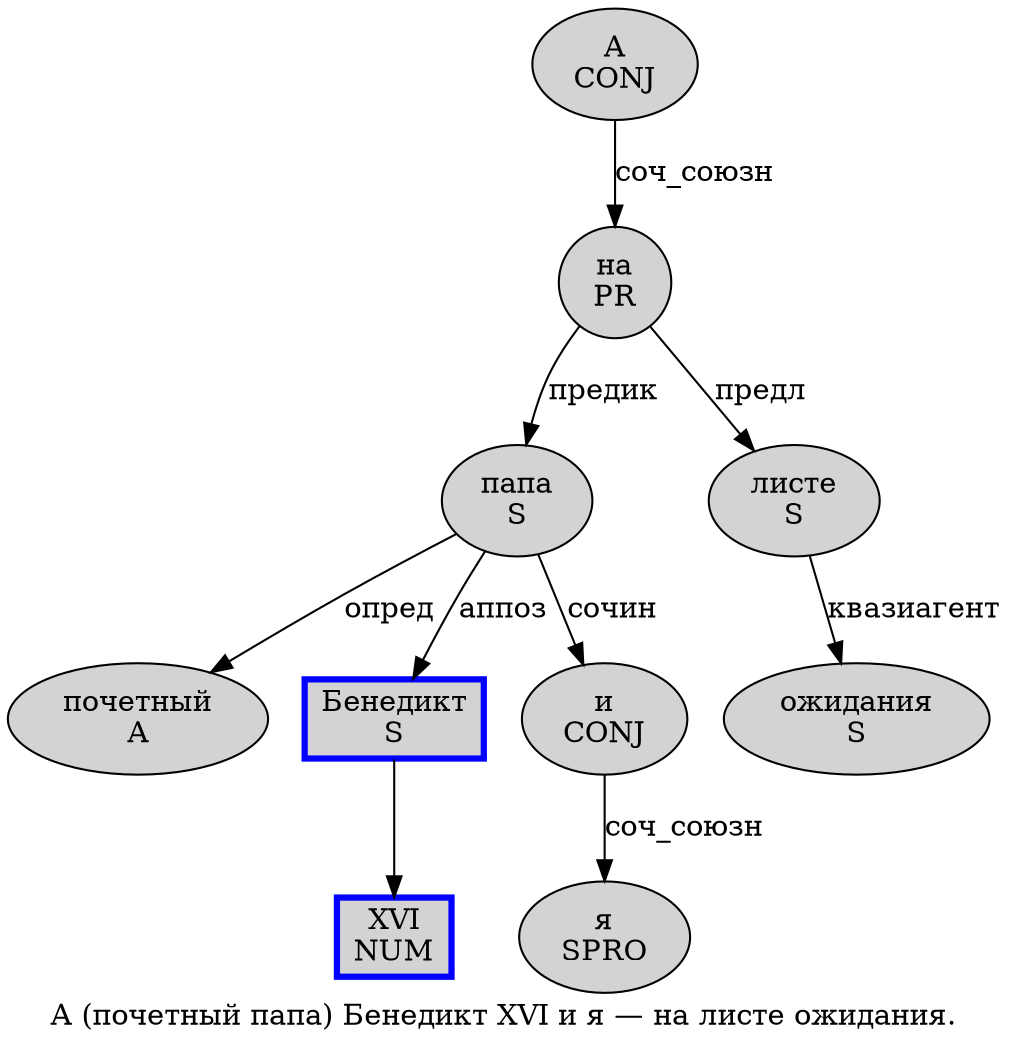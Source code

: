digraph SENTENCE_1558 {
	graph [label="А (почетный папа) Бенедикт XVI и я — на листе ожидания."]
	node [style=filled]
		0 [label="А
CONJ" color="" fillcolor=lightgray penwidth=1 shape=ellipse]
		2 [label="почетный
A" color="" fillcolor=lightgray penwidth=1 shape=ellipse]
		3 [label="папа
S" color="" fillcolor=lightgray penwidth=1 shape=ellipse]
		5 [label="Бенедикт
S" color=blue fillcolor=lightgray penwidth=3 shape=box]
		6 [label="XVI
NUM" color=blue fillcolor=lightgray penwidth=3 shape=box]
		7 [label="и
CONJ" color="" fillcolor=lightgray penwidth=1 shape=ellipse]
		8 [label="я
SPRO" color="" fillcolor=lightgray penwidth=1 shape=ellipse]
		10 [label="на
PR" color="" fillcolor=lightgray penwidth=1 shape=ellipse]
		11 [label="листе
S" color="" fillcolor=lightgray penwidth=1 shape=ellipse]
		12 [label="ожидания
S" color="" fillcolor=lightgray penwidth=1 shape=ellipse]
			11 -> 12 [label="квазиагент"]
			5 -> 6
			0 -> 10 [label="соч_союзн"]
			10 -> 3 [label="предик"]
			10 -> 11 [label="предл"]
			7 -> 8 [label="соч_союзн"]
			3 -> 2 [label="опред"]
			3 -> 5 [label="аппоз"]
			3 -> 7 [label="сочин"]
}